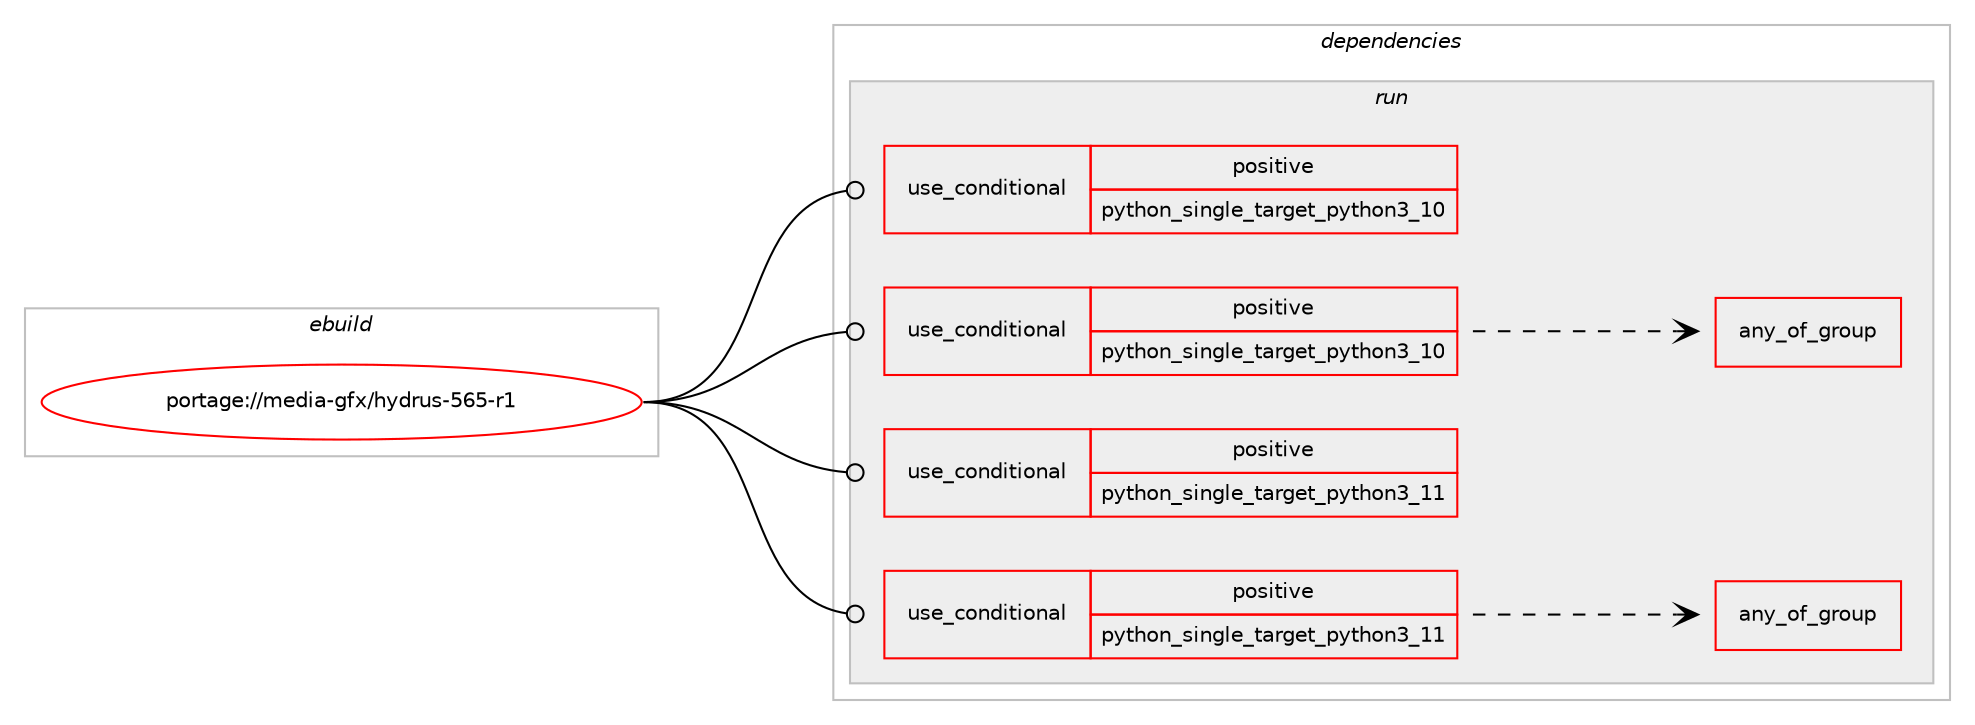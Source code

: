 digraph prolog {

# *************
# Graph options
# *************

newrank=true;
concentrate=true;
compound=true;
graph [rankdir=LR,fontname=Helvetica,fontsize=10,ranksep=1.5];#, ranksep=2.5, nodesep=0.2];
edge  [arrowhead=vee];
node  [fontname=Helvetica,fontsize=10];

# **********
# The ebuild
# **********

subgraph cluster_leftcol {
color=gray;
rank=same;
label=<<i>ebuild</i>>;
id [label="portage://media-gfx/hydrus-565-r1", color=red, width=4, href="../media-gfx/hydrus-565-r1.svg"];
}

# ****************
# The dependencies
# ****************

subgraph cluster_midcol {
color=gray;
label=<<i>dependencies</i>>;
subgraph cluster_compile {
fillcolor="#eeeeee";
style=filled;
label=<<i>compile</i>>;
}
subgraph cluster_compileandrun {
fillcolor="#eeeeee";
style=filled;
label=<<i>compile and run</i>>;
}
subgraph cluster_run {
fillcolor="#eeeeee";
style=filled;
label=<<i>run</i>>;
subgraph cond71560 {
dependency151613 [label=<<TABLE BORDER="0" CELLBORDER="1" CELLSPACING="0" CELLPADDING="4"><TR><TD ROWSPAN="3" CELLPADDING="10">use_conditional</TD></TR><TR><TD>positive</TD></TR><TR><TD>python_single_target_python3_10</TD></TR></TABLE>>, shape=none, color=red];
# *** BEGIN UNKNOWN DEPENDENCY TYPE (TODO) ***
# dependency151613 -> package_dependency(portage://media-gfx/hydrus-565-r1,run,no,dev-lang,python,none,[,,],[slot(3.10)],[use(enable(sqlite),none)])
# *** END UNKNOWN DEPENDENCY TYPE (TODO) ***

}
id:e -> dependency151613:w [weight=20,style="solid",arrowhead="odot"];
subgraph cond71561 {
dependency151614 [label=<<TABLE BORDER="0" CELLBORDER="1" CELLSPACING="0" CELLPADDING="4"><TR><TD ROWSPAN="3" CELLPADDING="10">use_conditional</TD></TR><TR><TD>positive</TD></TR><TR><TD>python_single_target_python3_10</TD></TR></TABLE>>, shape=none, color=red];
# *** BEGIN UNKNOWN DEPENDENCY TYPE (TODO) ***
# dependency151614 -> package_dependency(portage://media-gfx/hydrus-565-r1,run,no,dev-python,beautifulsoup4,none,[,,],[],[use(enable(python_targets_python3_10),negative)])
# *** END UNKNOWN DEPENDENCY TYPE (TODO) ***

# *** BEGIN UNKNOWN DEPENDENCY TYPE (TODO) ***
# dependency151614 -> package_dependency(portage://media-gfx/hydrus-565-r1,run,no,dev-python,cbor2,none,[,,],[],[use(enable(python_targets_python3_10),negative)])
# *** END UNKNOWN DEPENDENCY TYPE (TODO) ***

# *** BEGIN UNKNOWN DEPENDENCY TYPE (TODO) ***
# dependency151614 -> package_dependency(portage://media-gfx/hydrus-565-r1,run,no,dev-python,chardet,none,[,,],[],[use(enable(python_targets_python3_10),negative)])
# *** END UNKNOWN DEPENDENCY TYPE (TODO) ***

# *** BEGIN UNKNOWN DEPENDENCY TYPE (TODO) ***
# dependency151614 -> package_dependency(portage://media-gfx/hydrus-565-r1,run,no,dev-python,cloudscraper,none,[,,],[],[use(enable(python_targets_python3_10),negative)])
# *** END UNKNOWN DEPENDENCY TYPE (TODO) ***

# *** BEGIN UNKNOWN DEPENDENCY TYPE (TODO) ***
# dependency151614 -> package_dependency(portage://media-gfx/hydrus-565-r1,run,no,dev-python,html5lib,none,[,,],[],[use(enable(python_targets_python3_10),negative)])
# *** END UNKNOWN DEPENDENCY TYPE (TODO) ***

# *** BEGIN UNKNOWN DEPENDENCY TYPE (TODO) ***
# dependency151614 -> package_dependency(portage://media-gfx/hydrus-565-r1,run,no,dev-python,lxml,none,[,,],[],[use(enable(python_targets_python3_10),negative)])
# *** END UNKNOWN DEPENDENCY TYPE (TODO) ***

# *** BEGIN UNKNOWN DEPENDENCY TYPE (TODO) ***
# dependency151614 -> package_dependency(portage://media-gfx/hydrus-565-r1,run,no,dev-python,numpy,none,[,,],[],[use(enable(python_targets_python3_10),negative)])
# *** END UNKNOWN DEPENDENCY TYPE (TODO) ***

# *** BEGIN UNKNOWN DEPENDENCY TYPE (TODO) ***
# dependency151614 -> package_dependency(portage://media-gfx/hydrus-565-r1,run,no,dev-python,pillow,none,[,,],[],[use(enable(python_targets_python3_10),negative),use(enable(lcms),none)])
# *** END UNKNOWN DEPENDENCY TYPE (TODO) ***

# *** BEGIN UNKNOWN DEPENDENCY TYPE (TODO) ***
# dependency151614 -> package_dependency(portage://media-gfx/hydrus-565-r1,run,no,dev-python,psutil,none,[,,],[],[use(enable(python_targets_python3_10),negative)])
# *** END UNKNOWN DEPENDENCY TYPE (TODO) ***

# *** BEGIN UNKNOWN DEPENDENCY TYPE (TODO) ***
# dependency151614 -> package_dependency(portage://media-gfx/hydrus-565-r1,run,no,dev-python,pyopenssl,none,[,,],[],[use(enable(python_targets_python3_10),negative)])
# *** END UNKNOWN DEPENDENCY TYPE (TODO) ***

# *** BEGIN UNKNOWN DEPENDENCY TYPE (TODO) ***
# dependency151614 -> package_dependency(portage://media-gfx/hydrus-565-r1,run,no,dev-python,python-mpv,none,[,,],[],[use(enable(python_targets_python3_10),negative)])
# *** END UNKNOWN DEPENDENCY TYPE (TODO) ***

# *** BEGIN UNKNOWN DEPENDENCY TYPE (TODO) ***
# dependency151614 -> package_dependency(portage://media-gfx/hydrus-565-r1,run,no,dev-python,pyyaml,none,[,,],[],[use(enable(python_targets_python3_10),negative)])
# *** END UNKNOWN DEPENDENCY TYPE (TODO) ***

# *** BEGIN UNKNOWN DEPENDENCY TYPE (TODO) ***
# dependency151614 -> package_dependency(portage://media-gfx/hydrus-565-r1,run,no,dev-python,requests,none,[,,],[],[use(enable(python_targets_python3_10),negative)])
# *** END UNKNOWN DEPENDENCY TYPE (TODO) ***

# *** BEGIN UNKNOWN DEPENDENCY TYPE (TODO) ***
# dependency151614 -> package_dependency(portage://media-gfx/hydrus-565-r1,run,no,dev-python,send2trash,none,[,,],[],[use(enable(python_targets_python3_10),negative)])
# *** END UNKNOWN DEPENDENCY TYPE (TODO) ***

# *** BEGIN UNKNOWN DEPENDENCY TYPE (TODO) ***
# dependency151614 -> package_dependency(portage://media-gfx/hydrus-565-r1,run,no,dev-python,service-identity,none,[,,],[],[use(enable(python_targets_python3_10),negative)])
# *** END UNKNOWN DEPENDENCY TYPE (TODO) ***

# *** BEGIN UNKNOWN DEPENDENCY TYPE (TODO) ***
# dependency151614 -> package_dependency(portage://media-gfx/hydrus-565-r1,run,no,dev-python,twisted,none,[,,],[],[use(enable(python_targets_python3_10),negative)])
# *** END UNKNOWN DEPENDENCY TYPE (TODO) ***

# *** BEGIN UNKNOWN DEPENDENCY TYPE (TODO) ***
# dependency151614 -> package_dependency(portage://media-gfx/hydrus-565-r1,run,no,dev-python,QtPy,none,[,,],[],[use(enable(widgets),none),use(enable(gui),none),use(enable(svg),none),use(enable(multimedia),none),use(enable(python_targets_python3_10),negative)])
# *** END UNKNOWN DEPENDENCY TYPE (TODO) ***

subgraph any2128 {
dependency151615 [label=<<TABLE BORDER="0" CELLBORDER="1" CELLSPACING="0" CELLPADDING="4"><TR><TD CELLPADDING="10">any_of_group</TD></TR></TABLE>>, shape=none, color=red];# *** BEGIN UNKNOWN DEPENDENCY TYPE (TODO) ***
# dependency151615 -> package_dependency(portage://media-gfx/hydrus-565-r1,run,no,dev-python,QtPy,none,[,,],[],[use(enable(pyside2),none)])
# *** END UNKNOWN DEPENDENCY TYPE (TODO) ***

# *** BEGIN UNKNOWN DEPENDENCY TYPE (TODO) ***
# dependency151615 -> package_dependency(portage://media-gfx/hydrus-565-r1,run,no,dev-python,QtPy,none,[,,],[],[use(enable(pyqt6),none)])
# *** END UNKNOWN DEPENDENCY TYPE (TODO) ***

}
dependency151614:e -> dependency151615:w [weight=20,style="dashed",arrowhead="vee"];
# *** BEGIN UNKNOWN DEPENDENCY TYPE (TODO) ***
# dependency151614 -> package_dependency(portage://media-gfx/hydrus-565-r1,run,no,media-libs,opencv,none,[,,],[],[use(enable(python),none),use(enable(png),none),use(enable(jpeg),none),use(enable(python_targets_python3_10),negative)])
# *** END UNKNOWN DEPENDENCY TYPE (TODO) ***

# *** BEGIN UNKNOWN DEPENDENCY TYPE (TODO) ***
# dependency151614 -> package_dependency(portage://media-gfx/hydrus-565-r1,run,no,media-video,ffmpeg,none,[,,],[],[])
# *** END UNKNOWN DEPENDENCY TYPE (TODO) ***

}
id:e -> dependency151614:w [weight=20,style="solid",arrowhead="odot"];
subgraph cond71562 {
dependency151616 [label=<<TABLE BORDER="0" CELLBORDER="1" CELLSPACING="0" CELLPADDING="4"><TR><TD ROWSPAN="3" CELLPADDING="10">use_conditional</TD></TR><TR><TD>positive</TD></TR><TR><TD>python_single_target_python3_11</TD></TR></TABLE>>, shape=none, color=red];
# *** BEGIN UNKNOWN DEPENDENCY TYPE (TODO) ***
# dependency151616 -> package_dependency(portage://media-gfx/hydrus-565-r1,run,no,dev-lang,python,none,[,,],[slot(3.11)],[use(enable(sqlite),none)])
# *** END UNKNOWN DEPENDENCY TYPE (TODO) ***

}
id:e -> dependency151616:w [weight=20,style="solid",arrowhead="odot"];
subgraph cond71563 {
dependency151617 [label=<<TABLE BORDER="0" CELLBORDER="1" CELLSPACING="0" CELLPADDING="4"><TR><TD ROWSPAN="3" CELLPADDING="10">use_conditional</TD></TR><TR><TD>positive</TD></TR><TR><TD>python_single_target_python3_11</TD></TR></TABLE>>, shape=none, color=red];
# *** BEGIN UNKNOWN DEPENDENCY TYPE (TODO) ***
# dependency151617 -> package_dependency(portage://media-gfx/hydrus-565-r1,run,no,dev-python,beautifulsoup4,none,[,,],[],[use(enable(python_targets_python3_11),negative)])
# *** END UNKNOWN DEPENDENCY TYPE (TODO) ***

# *** BEGIN UNKNOWN DEPENDENCY TYPE (TODO) ***
# dependency151617 -> package_dependency(portage://media-gfx/hydrus-565-r1,run,no,dev-python,cbor2,none,[,,],[],[use(enable(python_targets_python3_11),negative)])
# *** END UNKNOWN DEPENDENCY TYPE (TODO) ***

# *** BEGIN UNKNOWN DEPENDENCY TYPE (TODO) ***
# dependency151617 -> package_dependency(portage://media-gfx/hydrus-565-r1,run,no,dev-python,chardet,none,[,,],[],[use(enable(python_targets_python3_11),negative)])
# *** END UNKNOWN DEPENDENCY TYPE (TODO) ***

# *** BEGIN UNKNOWN DEPENDENCY TYPE (TODO) ***
# dependency151617 -> package_dependency(portage://media-gfx/hydrus-565-r1,run,no,dev-python,cloudscraper,none,[,,],[],[use(enable(python_targets_python3_11),negative)])
# *** END UNKNOWN DEPENDENCY TYPE (TODO) ***

# *** BEGIN UNKNOWN DEPENDENCY TYPE (TODO) ***
# dependency151617 -> package_dependency(portage://media-gfx/hydrus-565-r1,run,no,dev-python,html5lib,none,[,,],[],[use(enable(python_targets_python3_11),negative)])
# *** END UNKNOWN DEPENDENCY TYPE (TODO) ***

# *** BEGIN UNKNOWN DEPENDENCY TYPE (TODO) ***
# dependency151617 -> package_dependency(portage://media-gfx/hydrus-565-r1,run,no,dev-python,lxml,none,[,,],[],[use(enable(python_targets_python3_11),negative)])
# *** END UNKNOWN DEPENDENCY TYPE (TODO) ***

# *** BEGIN UNKNOWN DEPENDENCY TYPE (TODO) ***
# dependency151617 -> package_dependency(portage://media-gfx/hydrus-565-r1,run,no,dev-python,numpy,none,[,,],[],[use(enable(python_targets_python3_11),negative)])
# *** END UNKNOWN DEPENDENCY TYPE (TODO) ***

# *** BEGIN UNKNOWN DEPENDENCY TYPE (TODO) ***
# dependency151617 -> package_dependency(portage://media-gfx/hydrus-565-r1,run,no,dev-python,pillow,none,[,,],[],[use(enable(python_targets_python3_11),negative),use(enable(lcms),none)])
# *** END UNKNOWN DEPENDENCY TYPE (TODO) ***

# *** BEGIN UNKNOWN DEPENDENCY TYPE (TODO) ***
# dependency151617 -> package_dependency(portage://media-gfx/hydrus-565-r1,run,no,dev-python,psutil,none,[,,],[],[use(enable(python_targets_python3_11),negative)])
# *** END UNKNOWN DEPENDENCY TYPE (TODO) ***

# *** BEGIN UNKNOWN DEPENDENCY TYPE (TODO) ***
# dependency151617 -> package_dependency(portage://media-gfx/hydrus-565-r1,run,no,dev-python,pyopenssl,none,[,,],[],[use(enable(python_targets_python3_11),negative)])
# *** END UNKNOWN DEPENDENCY TYPE (TODO) ***

# *** BEGIN UNKNOWN DEPENDENCY TYPE (TODO) ***
# dependency151617 -> package_dependency(portage://media-gfx/hydrus-565-r1,run,no,dev-python,python-mpv,none,[,,],[],[use(enable(python_targets_python3_11),negative)])
# *** END UNKNOWN DEPENDENCY TYPE (TODO) ***

# *** BEGIN UNKNOWN DEPENDENCY TYPE (TODO) ***
# dependency151617 -> package_dependency(portage://media-gfx/hydrus-565-r1,run,no,dev-python,pyyaml,none,[,,],[],[use(enable(python_targets_python3_11),negative)])
# *** END UNKNOWN DEPENDENCY TYPE (TODO) ***

# *** BEGIN UNKNOWN DEPENDENCY TYPE (TODO) ***
# dependency151617 -> package_dependency(portage://media-gfx/hydrus-565-r1,run,no,dev-python,requests,none,[,,],[],[use(enable(python_targets_python3_11),negative)])
# *** END UNKNOWN DEPENDENCY TYPE (TODO) ***

# *** BEGIN UNKNOWN DEPENDENCY TYPE (TODO) ***
# dependency151617 -> package_dependency(portage://media-gfx/hydrus-565-r1,run,no,dev-python,send2trash,none,[,,],[],[use(enable(python_targets_python3_11),negative)])
# *** END UNKNOWN DEPENDENCY TYPE (TODO) ***

# *** BEGIN UNKNOWN DEPENDENCY TYPE (TODO) ***
# dependency151617 -> package_dependency(portage://media-gfx/hydrus-565-r1,run,no,dev-python,service-identity,none,[,,],[],[use(enable(python_targets_python3_11),negative)])
# *** END UNKNOWN DEPENDENCY TYPE (TODO) ***

# *** BEGIN UNKNOWN DEPENDENCY TYPE (TODO) ***
# dependency151617 -> package_dependency(portage://media-gfx/hydrus-565-r1,run,no,dev-python,twisted,none,[,,],[],[use(enable(python_targets_python3_11),negative)])
# *** END UNKNOWN DEPENDENCY TYPE (TODO) ***

# *** BEGIN UNKNOWN DEPENDENCY TYPE (TODO) ***
# dependency151617 -> package_dependency(portage://media-gfx/hydrus-565-r1,run,no,dev-python,QtPy,none,[,,],[],[use(enable(widgets),none),use(enable(gui),none),use(enable(svg),none),use(enable(multimedia),none),use(enable(python_targets_python3_11),negative)])
# *** END UNKNOWN DEPENDENCY TYPE (TODO) ***

subgraph any2129 {
dependency151618 [label=<<TABLE BORDER="0" CELLBORDER="1" CELLSPACING="0" CELLPADDING="4"><TR><TD CELLPADDING="10">any_of_group</TD></TR></TABLE>>, shape=none, color=red];# *** BEGIN UNKNOWN DEPENDENCY TYPE (TODO) ***
# dependency151618 -> package_dependency(portage://media-gfx/hydrus-565-r1,run,no,dev-python,QtPy,none,[,,],[],[use(enable(pyside2),none)])
# *** END UNKNOWN DEPENDENCY TYPE (TODO) ***

# *** BEGIN UNKNOWN DEPENDENCY TYPE (TODO) ***
# dependency151618 -> package_dependency(portage://media-gfx/hydrus-565-r1,run,no,dev-python,QtPy,none,[,,],[],[use(enable(pyqt6),none)])
# *** END UNKNOWN DEPENDENCY TYPE (TODO) ***

}
dependency151617:e -> dependency151618:w [weight=20,style="dashed",arrowhead="vee"];
# *** BEGIN UNKNOWN DEPENDENCY TYPE (TODO) ***
# dependency151617 -> package_dependency(portage://media-gfx/hydrus-565-r1,run,no,media-libs,opencv,none,[,,],[],[use(enable(python),none),use(enable(png),none),use(enable(jpeg),none),use(enable(python_targets_python3_11),negative)])
# *** END UNKNOWN DEPENDENCY TYPE (TODO) ***

# *** BEGIN UNKNOWN DEPENDENCY TYPE (TODO) ***
# dependency151617 -> package_dependency(portage://media-gfx/hydrus-565-r1,run,no,media-video,ffmpeg,none,[,,],[],[])
# *** END UNKNOWN DEPENDENCY TYPE (TODO) ***

}
id:e -> dependency151617:w [weight=20,style="solid",arrowhead="odot"];
}
}

# **************
# The candidates
# **************

subgraph cluster_choices {
rank=same;
color=gray;
label=<<i>candidates</i>>;

}

}
